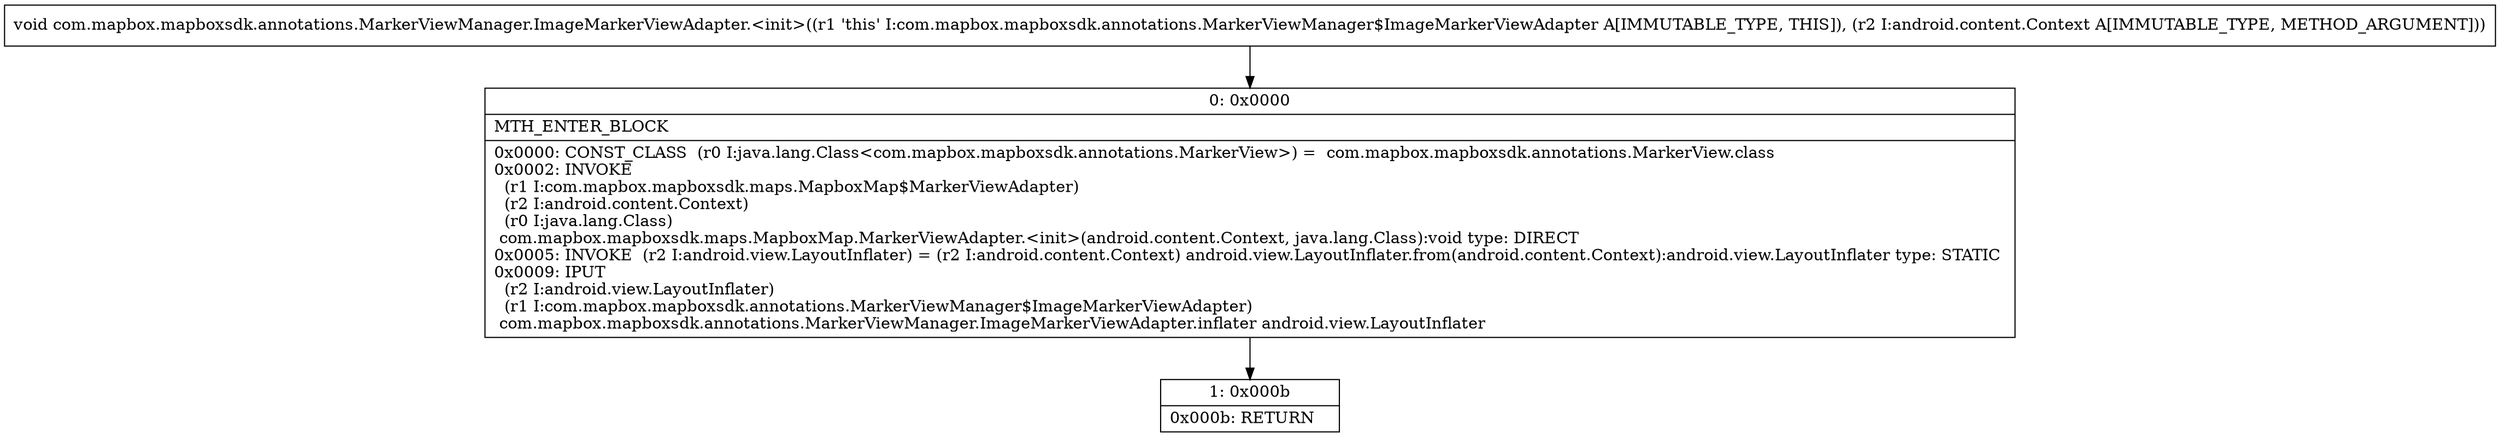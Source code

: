 digraph "CFG forcom.mapbox.mapboxsdk.annotations.MarkerViewManager.ImageMarkerViewAdapter.\<init\>(Landroid\/content\/Context;)V" {
Node_0 [shape=record,label="{0\:\ 0x0000|MTH_ENTER_BLOCK\l|0x0000: CONST_CLASS  (r0 I:java.lang.Class\<com.mapbox.mapboxsdk.annotations.MarkerView\>) =  com.mapbox.mapboxsdk.annotations.MarkerView.class \l0x0002: INVOKE  \l  (r1 I:com.mapbox.mapboxsdk.maps.MapboxMap$MarkerViewAdapter)\l  (r2 I:android.content.Context)\l  (r0 I:java.lang.Class)\l com.mapbox.mapboxsdk.maps.MapboxMap.MarkerViewAdapter.\<init\>(android.content.Context, java.lang.Class):void type: DIRECT \l0x0005: INVOKE  (r2 I:android.view.LayoutInflater) = (r2 I:android.content.Context) android.view.LayoutInflater.from(android.content.Context):android.view.LayoutInflater type: STATIC \l0x0009: IPUT  \l  (r2 I:android.view.LayoutInflater)\l  (r1 I:com.mapbox.mapboxsdk.annotations.MarkerViewManager$ImageMarkerViewAdapter)\l com.mapbox.mapboxsdk.annotations.MarkerViewManager.ImageMarkerViewAdapter.inflater android.view.LayoutInflater \l}"];
Node_1 [shape=record,label="{1\:\ 0x000b|0x000b: RETURN   \l}"];
MethodNode[shape=record,label="{void com.mapbox.mapboxsdk.annotations.MarkerViewManager.ImageMarkerViewAdapter.\<init\>((r1 'this' I:com.mapbox.mapboxsdk.annotations.MarkerViewManager$ImageMarkerViewAdapter A[IMMUTABLE_TYPE, THIS]), (r2 I:android.content.Context A[IMMUTABLE_TYPE, METHOD_ARGUMENT])) }"];
MethodNode -> Node_0;
Node_0 -> Node_1;
}

